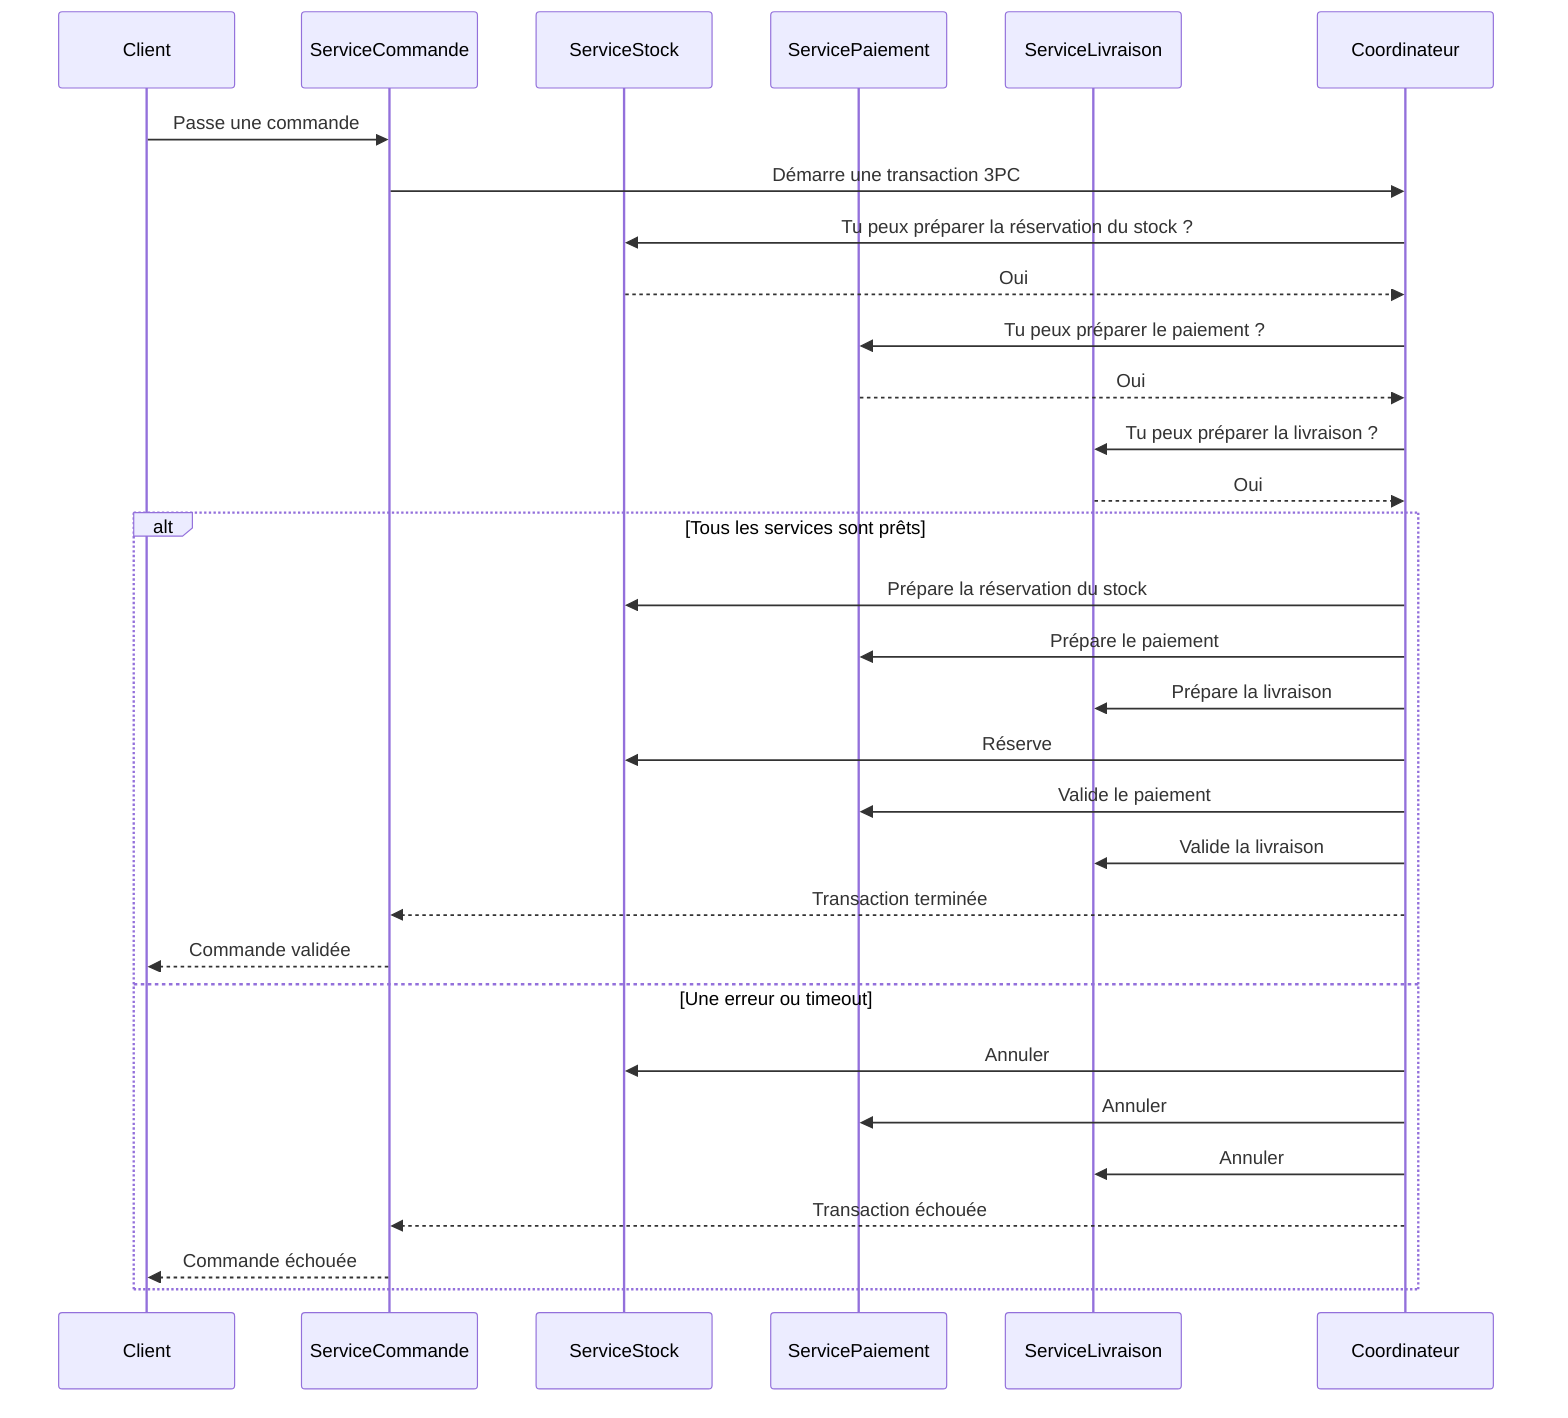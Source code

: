 sequenceDiagram
    participant Client
    participant ServiceCommande
    participant ServiceStock
    participant ServicePaiement
    participant ServiceLivraison
    participant Coordinateur

    Client->>ServiceCommande: Passe une commande
    ServiceCommande->>Coordinateur: Démarre une transaction 3PC
    Coordinateur->>ServiceStock: Tu peux préparer la réservation du stock ?
    ServiceStock-->>Coordinateur: Oui
    Coordinateur->>ServicePaiement: Tu peux préparer le paiement ?
    ServicePaiement-->>Coordinateur: Oui
    Coordinateur->>ServiceLivraison: Tu peux préparer la livraison ?
    ServiceLivraison-->>Coordinateur: Oui

    alt Tous les services sont prêts
        Coordinateur->>ServiceStock: Prépare la réservation du stock
        Coordinateur->>ServicePaiement: Prépare le paiement
        Coordinateur->>ServiceLivraison: Prépare la livraison
        Coordinateur->>ServiceStock: Réserve
        Coordinateur->>ServicePaiement: Valide le paiement
        Coordinateur->>ServiceLivraison: Valide la livraison
        Coordinateur-->>ServiceCommande: Transaction terminée
        ServiceCommande-->>Client: Commande validée
    else Une erreur ou timeout
        Coordinateur->>ServiceStock: Annuler
        Coordinateur->>ServicePaiement: Annuler
        Coordinateur->>ServiceLivraison: Annuler
        Coordinateur-->>ServiceCommande: Transaction échouée
        ServiceCommande-->>Client: Commande échouée
    end